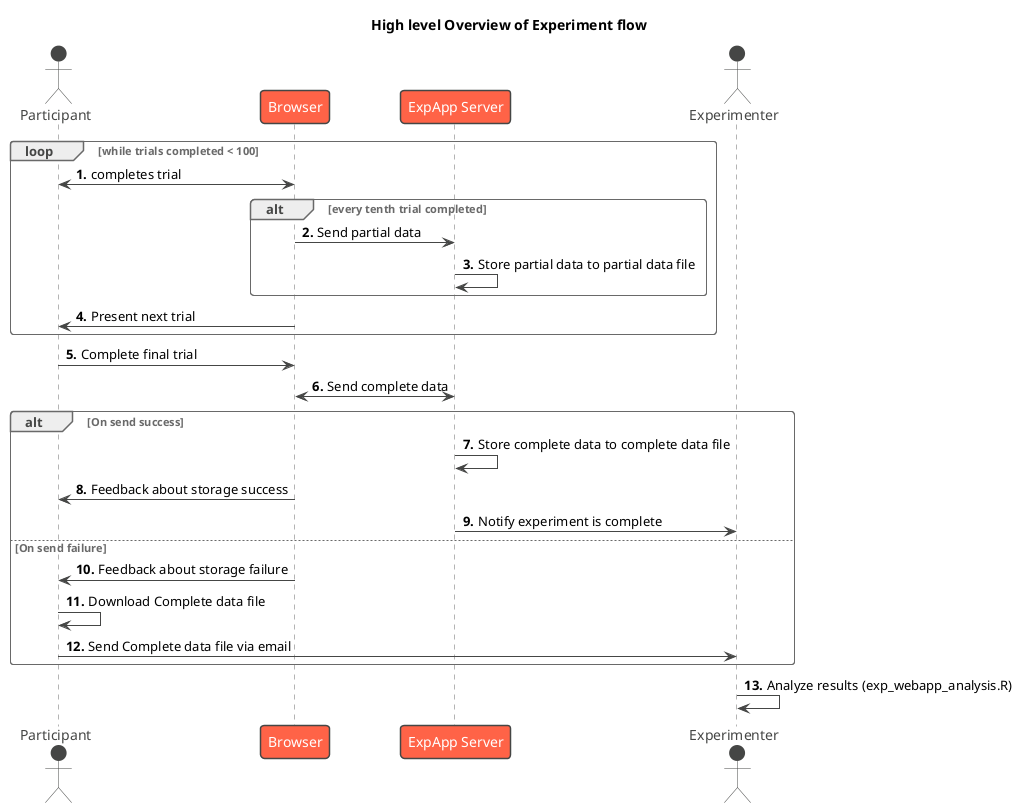 @startuml
!theme vibrant
title High level Overview of Experiment flow
autonumber "<b>0."
actor "Participant" as P
participant "Browser" as B
participant "ExpApp Server" as S
actor "Experimenter" as E
'
'E -> P : Send URL
'P -> B : Visit URL
'B <-> S : Retrieve website
'B -> P : Display website
loop while trials completed < 100
    P <-> B : completes trial
    alt every tenth trial completed
        B -> S : Send partial data
        S -> S : Store partial data to partial data file
    end
    B -> P : Present next trial
end
P -> B : Complete final trial
B <-> S : Send complete data
alt On send success
S -> S : Store complete data to complete data file
B -> P : Feedback about storage success
S -> E : Notify experiment is complete
else On send failure

B -> P : Feedback about storage failure
P -> P : Download Complete data file
P -> E : Send Complete data file via email
end
E -> E : Analyze results (exp_webapp_analysis.R)
@enduml